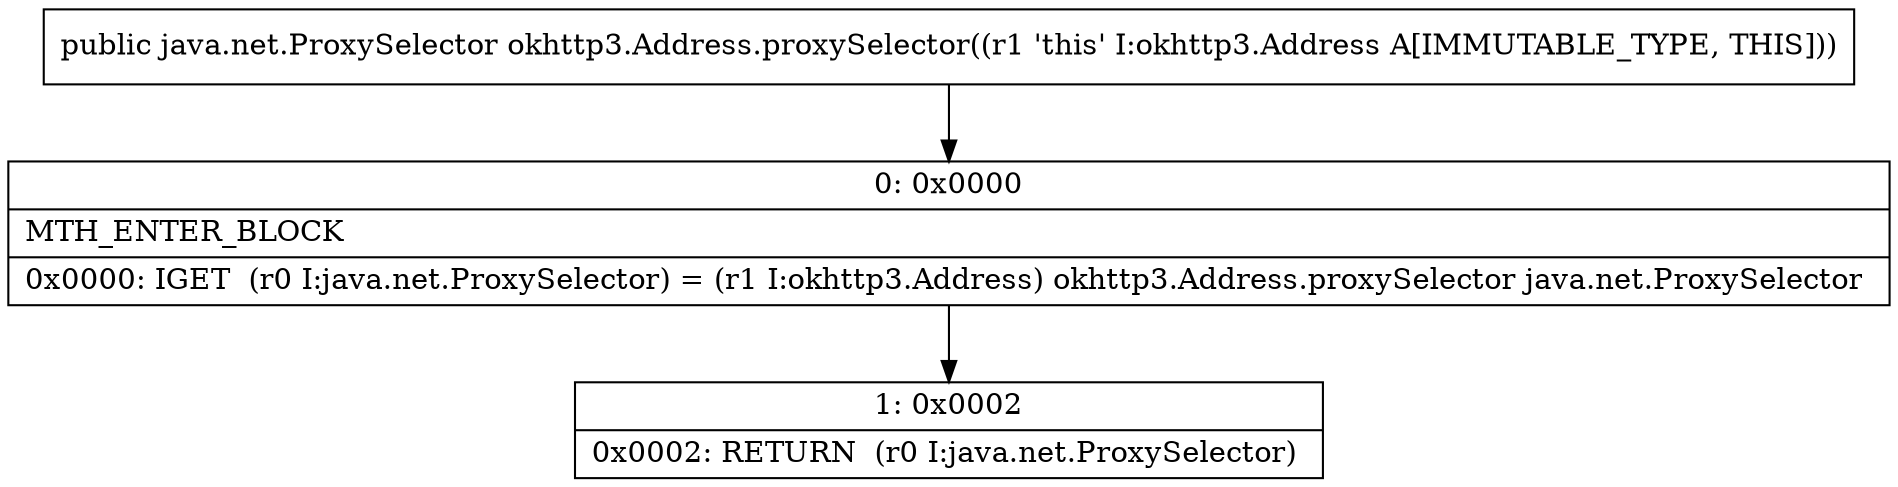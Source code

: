 digraph "CFG forokhttp3.Address.proxySelector()Ljava\/net\/ProxySelector;" {
Node_0 [shape=record,label="{0\:\ 0x0000|MTH_ENTER_BLOCK\l|0x0000: IGET  (r0 I:java.net.ProxySelector) = (r1 I:okhttp3.Address) okhttp3.Address.proxySelector java.net.ProxySelector \l}"];
Node_1 [shape=record,label="{1\:\ 0x0002|0x0002: RETURN  (r0 I:java.net.ProxySelector) \l}"];
MethodNode[shape=record,label="{public java.net.ProxySelector okhttp3.Address.proxySelector((r1 'this' I:okhttp3.Address A[IMMUTABLE_TYPE, THIS])) }"];
MethodNode -> Node_0;
Node_0 -> Node_1;
}

